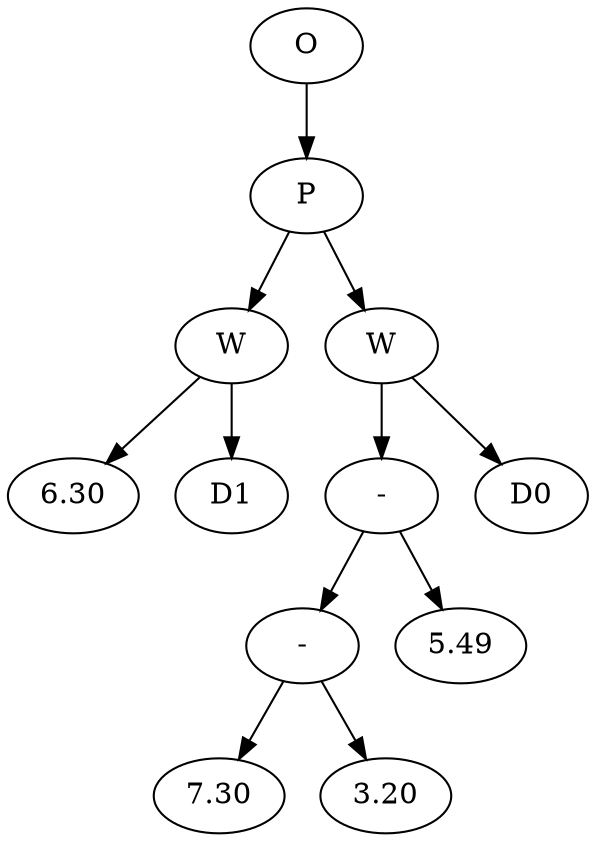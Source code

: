 // Tree
digraph {
	310255 [label=O]
	310256 [label=P]
	310255 -> 310256
	310257 [label=W]
	310256 -> 310257
	310258 [label=6.30]
	310257 -> 310258
	310259 [label=D1]
	310257 -> 310259
	310260 [label=W]
	310256 -> 310260
	310261 [label="-"]
	310260 -> 310261
	310262 [label="-"]
	310261 -> 310262
	310263 [label=7.30]
	310262 -> 310263
	310264 [label=3.20]
	310262 -> 310264
	310265 [label=5.49]
	310261 -> 310265
	310266 [label=D0]
	310260 -> 310266
}
